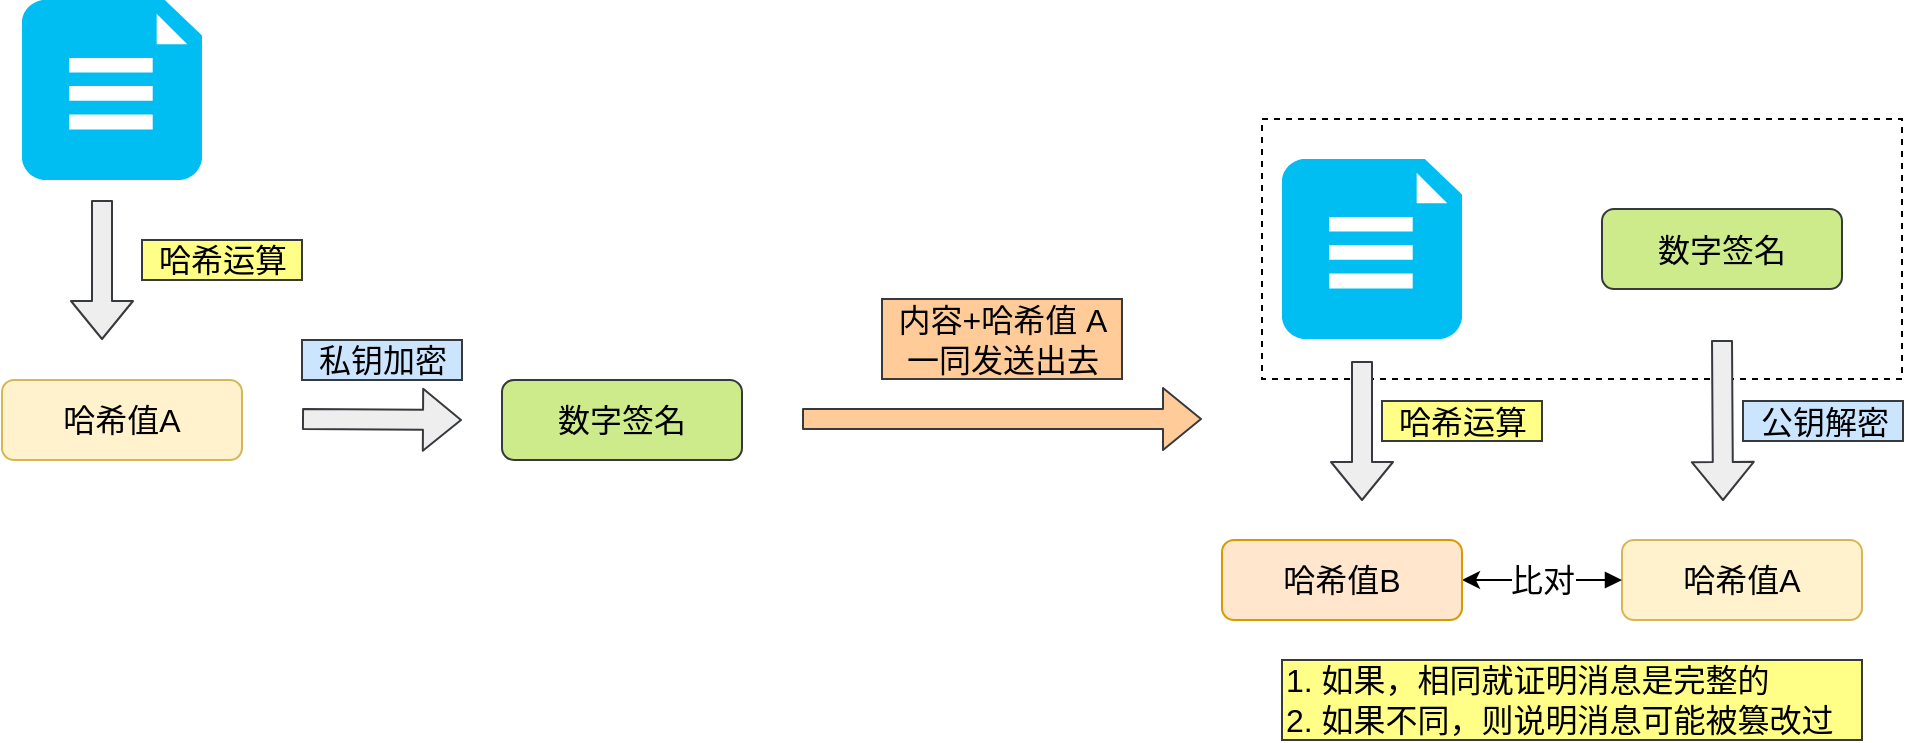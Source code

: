 <mxfile version="14.9.2" type="github">
  <diagram id="Ms9xfb1MAtSLR_JwPrsC" name="Page-1">
    <mxGraphModel dx="1422" dy="794" grid="1" gridSize="10" guides="1" tooltips="1" connect="1" arrows="1" fold="1" page="1" pageScale="1" pageWidth="827" pageHeight="1169" math="0" shadow="0">
      <root>
        <mxCell id="0" />
        <mxCell id="1" parent="0" />
        <mxCell id="4vJ_d8DM7VvG51iMcIHR-1" value="" style="verticalLabelPosition=bottom;html=1;verticalAlign=top;align=center;strokeColor=none;fillColor=#00BEF2;shape=mxgraph.azure.file_2;pointerEvents=1;fontSize=16;" vertex="1" parent="1">
          <mxGeometry x="180" y="210" width="90" height="90" as="geometry" />
        </mxCell>
        <mxCell id="4vJ_d8DM7VvG51iMcIHR-2" value="" style="shape=flexArrow;endArrow=classic;html=1;fontSize=16;fillColor=#eeeeee;strokeColor=#36393d;" edge="1" parent="1">
          <mxGeometry width="50" height="50" relative="1" as="geometry">
            <mxPoint x="220" y="310" as="sourcePoint" />
            <mxPoint x="220" y="380" as="targetPoint" />
          </mxGeometry>
        </mxCell>
        <mxCell id="4vJ_d8DM7VvG51iMcIHR-3" value="哈希运算" style="text;html=1;align=center;verticalAlign=middle;resizable=0;points=[];autosize=1;strokeColor=#36393d;fontSize=16;fillColor=#ffff88;" vertex="1" parent="1">
          <mxGeometry x="240" y="330" width="80" height="20" as="geometry" />
        </mxCell>
        <mxCell id="4vJ_d8DM7VvG51iMcIHR-5" value="哈希值A" style="rounded=1;whiteSpace=wrap;html=1;fontSize=16;fillColor=#fff2cc;strokeColor=#d6b656;" vertex="1" parent="1">
          <mxGeometry x="170" y="400" width="120" height="40" as="geometry" />
        </mxCell>
        <mxCell id="4vJ_d8DM7VvG51iMcIHR-15" value="1. 如果，相同就证明消息是完整的&lt;br&gt;2. 如果不同，则说明消息可能被篡改过" style="text;html=1;align=left;verticalAlign=middle;resizable=0;points=[];autosize=1;strokeColor=#36393d;fontSize=16;fillColor=#ffff88;" vertex="1" parent="1">
          <mxGeometry x="810" y="540" width="290" height="40" as="geometry" />
        </mxCell>
        <mxCell id="4vJ_d8DM7VvG51iMcIHR-18" value="" style="shape=flexArrow;endArrow=classic;html=1;fontSize=16;fillColor=#eeeeee;strokeColor=#36393d;" edge="1" parent="1">
          <mxGeometry width="50" height="50" relative="1" as="geometry">
            <mxPoint x="320" y="419.5" as="sourcePoint" />
            <mxPoint x="400" y="420" as="targetPoint" />
          </mxGeometry>
        </mxCell>
        <mxCell id="4vJ_d8DM7VvG51iMcIHR-19" value="私钥加密" style="text;html=1;align=center;verticalAlign=middle;resizable=0;points=[];autosize=1;strokeColor=#36393d;fontSize=16;fillColor=#cce5ff;" vertex="1" parent="1">
          <mxGeometry x="320" y="380" width="80" height="20" as="geometry" />
        </mxCell>
        <mxCell id="4vJ_d8DM7VvG51iMcIHR-20" value="数字签名" style="rounded=1;whiteSpace=wrap;html=1;fontSize=16;fillColor=#cdeb8b;strokeColor=#36393d;" vertex="1" parent="1">
          <mxGeometry x="420" y="400" width="120" height="40" as="geometry" />
        </mxCell>
        <mxCell id="4vJ_d8DM7VvG51iMcIHR-21" value="" style="shape=flexArrow;endArrow=classic;html=1;fontSize=16;fillColor=#ffcc99;strokeColor=#36393d;" edge="1" parent="1">
          <mxGeometry width="50" height="50" relative="1" as="geometry">
            <mxPoint x="570" y="419.5" as="sourcePoint" />
            <mxPoint x="770" y="419.5" as="targetPoint" />
          </mxGeometry>
        </mxCell>
        <mxCell id="4vJ_d8DM7VvG51iMcIHR-22" value="内容+哈希值 A&lt;br&gt;一同发送出去" style="text;html=1;align=center;verticalAlign=middle;resizable=0;points=[];autosize=1;strokeColor=#36393d;fontSize=16;fillColor=#ffcc99;" vertex="1" parent="1">
          <mxGeometry x="610" y="359.5" width="120" height="40" as="geometry" />
        </mxCell>
        <mxCell id="4vJ_d8DM7VvG51iMcIHR-23" value="" style="rounded=0;whiteSpace=wrap;html=1;fontSize=16;align=left;dashed=1;" vertex="1" parent="1">
          <mxGeometry x="800" y="269.5" width="320" height="130" as="geometry" />
        </mxCell>
        <mxCell id="4vJ_d8DM7VvG51iMcIHR-24" value="" style="verticalLabelPosition=bottom;html=1;verticalAlign=top;align=center;strokeColor=none;fillColor=#00BEF2;shape=mxgraph.azure.file_2;pointerEvents=1;fontSize=16;" vertex="1" parent="1">
          <mxGeometry x="810" y="289.5" width="90" height="90" as="geometry" />
        </mxCell>
        <mxCell id="4vJ_d8DM7VvG51iMcIHR-26" value="数字签名" style="rounded=1;whiteSpace=wrap;html=1;fontSize=16;fillColor=#cdeb8b;strokeColor=#36393d;" vertex="1" parent="1">
          <mxGeometry x="970" y="314.5" width="120" height="40" as="geometry" />
        </mxCell>
        <mxCell id="4vJ_d8DM7VvG51iMcIHR-28" value="" style="shape=flexArrow;endArrow=classic;html=1;fontSize=16;fillColor=#eeeeee;strokeColor=#36393d;" edge="1" parent="1">
          <mxGeometry width="50" height="50" relative="1" as="geometry">
            <mxPoint x="1030" y="380" as="sourcePoint" />
            <mxPoint x="1030.5" y="460.5" as="targetPoint" />
          </mxGeometry>
        </mxCell>
        <mxCell id="4vJ_d8DM7VvG51iMcIHR-29" value="公钥解密" style="text;html=1;align=center;verticalAlign=middle;resizable=0;points=[];autosize=1;strokeColor=#36393d;fontSize=16;fillColor=#cce5ff;" vertex="1" parent="1">
          <mxGeometry x="1040.5" y="410.5" width="80" height="20" as="geometry" />
        </mxCell>
        <mxCell id="4vJ_d8DM7VvG51iMcIHR-30" value="哈希值A" style="rounded=1;whiteSpace=wrap;html=1;fontSize=16;fillColor=#fff2cc;strokeColor=#d6b656;" vertex="1" parent="1">
          <mxGeometry x="980" y="480" width="120" height="40" as="geometry" />
        </mxCell>
        <mxCell id="4vJ_d8DM7VvG51iMcIHR-31" value="" style="shape=flexArrow;endArrow=classic;html=1;fontSize=16;fillColor=#eeeeee;strokeColor=#36393d;" edge="1" parent="1">
          <mxGeometry width="50" height="50" relative="1" as="geometry">
            <mxPoint x="850" y="390.5" as="sourcePoint" />
            <mxPoint x="850" y="460.5" as="targetPoint" />
          </mxGeometry>
        </mxCell>
        <mxCell id="4vJ_d8DM7VvG51iMcIHR-32" value="哈希运算" style="text;html=1;align=center;verticalAlign=middle;resizable=0;points=[];autosize=1;strokeColor=#36393d;fontSize=16;fillColor=#ffff88;" vertex="1" parent="1">
          <mxGeometry x="860" y="410.5" width="80" height="20" as="geometry" />
        </mxCell>
        <mxCell id="4vJ_d8DM7VvG51iMcIHR-34" value="比对" style="edgeStyle=orthogonalEdgeStyle;rounded=0;orthogonalLoop=1;jettySize=auto;html=1;entryX=0;entryY=0.5;entryDx=0;entryDy=0;fontSize=16;startArrow=classic;startFill=1;endArrow=block;endFill=1;" edge="1" parent="1" source="4vJ_d8DM7VvG51iMcIHR-33" target="4vJ_d8DM7VvG51iMcIHR-30">
          <mxGeometry relative="1" as="geometry" />
        </mxCell>
        <mxCell id="4vJ_d8DM7VvG51iMcIHR-33" value="哈希值B" style="rounded=1;whiteSpace=wrap;html=1;fontSize=16;fillColor=#ffe6cc;strokeColor=#d79b00;" vertex="1" parent="1">
          <mxGeometry x="780" y="480" width="120" height="40" as="geometry" />
        </mxCell>
      </root>
    </mxGraphModel>
  </diagram>
</mxfile>
